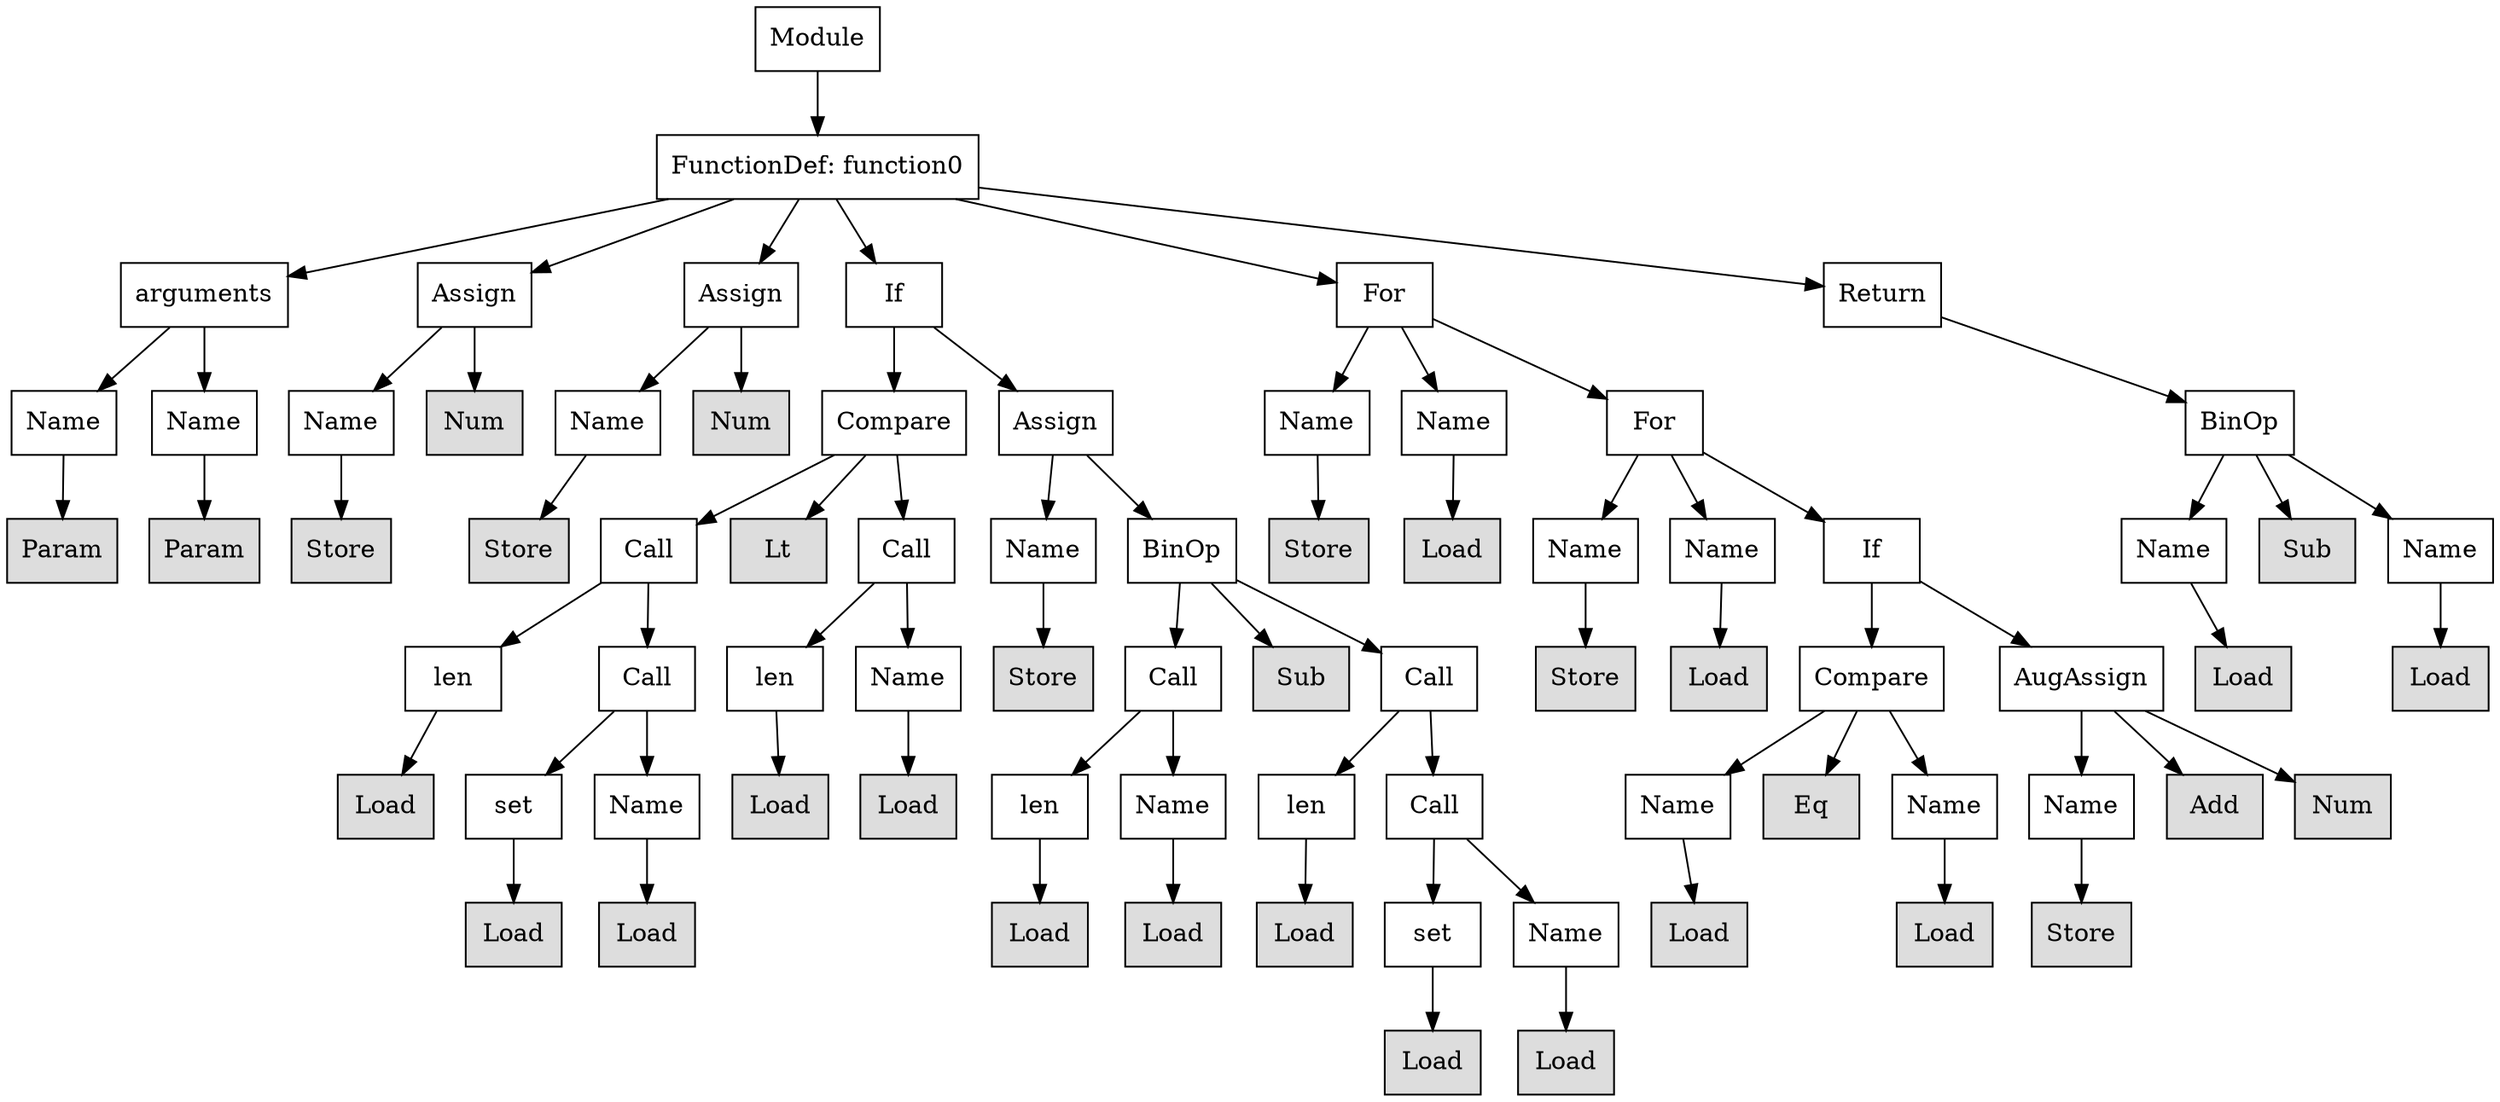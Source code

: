 digraph G {
n0 [shape=rect, label="Module"];
n1 [shape=rect, label="FunctionDef: function0"];
n2 [shape=rect, label="arguments"];
n3 [shape=rect, label="Assign"];
n4 [shape=rect, label="Assign"];
n5 [shape=rect, label="If"];
n6 [shape=rect, label="For"];
n7 [shape=rect, label="Return"];
n8 [shape=rect, label="Name"];
n9 [shape=rect, label="Name"];
n10 [shape=rect, label="Name"];
n11 [shape=rect, label="Num" style="filled" fillcolor="#dddddd"];
n12 [shape=rect, label="Name"];
n13 [shape=rect, label="Num" style="filled" fillcolor="#dddddd"];
n14 [shape=rect, label="Compare"];
n15 [shape=rect, label="Assign"];
n16 [shape=rect, label="Name"];
n17 [shape=rect, label="Name"];
n18 [shape=rect, label="For"];
n19 [shape=rect, label="BinOp"];
n20 [shape=rect, label="Param" style="filled" fillcolor="#dddddd"];
n21 [shape=rect, label="Param" style="filled" fillcolor="#dddddd"];
n22 [shape=rect, label="Store" style="filled" fillcolor="#dddddd"];
n23 [shape=rect, label="Store" style="filled" fillcolor="#dddddd"];
n24 [shape=rect, label="Call"];
n25 [shape=rect, label="Lt" style="filled" fillcolor="#dddddd"];
n26 [shape=rect, label="Call"];
n27 [shape=rect, label="Name"];
n28 [shape=rect, label="BinOp"];
n29 [shape=rect, label="Store" style="filled" fillcolor="#dddddd"];
n30 [shape=rect, label="Load" style="filled" fillcolor="#dddddd"];
n31 [shape=rect, label="Name"];
n32 [shape=rect, label="Name"];
n33 [shape=rect, label="If"];
n34 [shape=rect, label="Name"];
n35 [shape=rect, label="Sub" style="filled" fillcolor="#dddddd"];
n36 [shape=rect, label="Name"];
n37 [shape=rect, label="len"];
n38 [shape=rect, label="Call"];
n39 [shape=rect, label="len"];
n40 [shape=rect, label="Name"];
n41 [shape=rect, label="Store" style="filled" fillcolor="#dddddd"];
n42 [shape=rect, label="Call"];
n43 [shape=rect, label="Sub" style="filled" fillcolor="#dddddd"];
n44 [shape=rect, label="Call"];
n45 [shape=rect, label="Store" style="filled" fillcolor="#dddddd"];
n46 [shape=rect, label="Load" style="filled" fillcolor="#dddddd"];
n47 [shape=rect, label="Compare"];
n48 [shape=rect, label="AugAssign"];
n49 [shape=rect, label="Load" style="filled" fillcolor="#dddddd"];
n50 [shape=rect, label="Load" style="filled" fillcolor="#dddddd"];
n51 [shape=rect, label="Load" style="filled" fillcolor="#dddddd"];
n52 [shape=rect, label="set"];
n53 [shape=rect, label="Name"];
n54 [shape=rect, label="Load" style="filled" fillcolor="#dddddd"];
n55 [shape=rect, label="Load" style="filled" fillcolor="#dddddd"];
n56 [shape=rect, label="len"];
n57 [shape=rect, label="Name"];
n58 [shape=rect, label="len"];
n59 [shape=rect, label="Call"];
n60 [shape=rect, label="Name"];
n61 [shape=rect, label="Eq" style="filled" fillcolor="#dddddd"];
n62 [shape=rect, label="Name"];
n63 [shape=rect, label="Name"];
n64 [shape=rect, label="Add" style="filled" fillcolor="#dddddd"];
n65 [shape=rect, label="Num" style="filled" fillcolor="#dddddd"];
n66 [shape=rect, label="Load" style="filled" fillcolor="#dddddd"];
n67 [shape=rect, label="Load" style="filled" fillcolor="#dddddd"];
n68 [shape=rect, label="Load" style="filled" fillcolor="#dddddd"];
n69 [shape=rect, label="Load" style="filled" fillcolor="#dddddd"];
n70 [shape=rect, label="Load" style="filled" fillcolor="#dddddd"];
n71 [shape=rect, label="set"];
n72 [shape=rect, label="Name"];
n73 [shape=rect, label="Load" style="filled" fillcolor="#dddddd"];
n74 [shape=rect, label="Load" style="filled" fillcolor="#dddddd"];
n75 [shape=rect, label="Store" style="filled" fillcolor="#dddddd"];
n76 [shape=rect, label="Load" style="filled" fillcolor="#dddddd"];
n77 [shape=rect, label="Load" style="filled" fillcolor="#dddddd"];
n0 -> n1;
n1 -> n2;
n1 -> n3;
n1 -> n4;
n1 -> n5;
n1 -> n6;
n1 -> n7;
n2 -> n8;
n2 -> n9;
n3 -> n10;
n3 -> n11;
n4 -> n12;
n4 -> n13;
n5 -> n14;
n5 -> n15;
n6 -> n16;
n6 -> n17;
n6 -> n18;
n7 -> n19;
n8 -> n20;
n9 -> n21;
n10 -> n22;
n12 -> n23;
n14 -> n24;
n14 -> n25;
n14 -> n26;
n15 -> n27;
n15 -> n28;
n16 -> n29;
n17 -> n30;
n18 -> n31;
n18 -> n32;
n18 -> n33;
n19 -> n34;
n19 -> n35;
n19 -> n36;
n24 -> n37;
n24 -> n38;
n26 -> n39;
n26 -> n40;
n27 -> n41;
n28 -> n42;
n28 -> n43;
n28 -> n44;
n31 -> n45;
n32 -> n46;
n33 -> n47;
n33 -> n48;
n34 -> n49;
n36 -> n50;
n37 -> n51;
n38 -> n52;
n38 -> n53;
n39 -> n54;
n40 -> n55;
n42 -> n56;
n42 -> n57;
n44 -> n58;
n44 -> n59;
n47 -> n60;
n47 -> n61;
n47 -> n62;
n48 -> n63;
n48 -> n64;
n48 -> n65;
n52 -> n66;
n53 -> n67;
n56 -> n68;
n57 -> n69;
n58 -> n70;
n59 -> n71;
n59 -> n72;
n60 -> n73;
n62 -> n74;
n63 -> n75;
n71 -> n76;
n72 -> n77;
}

